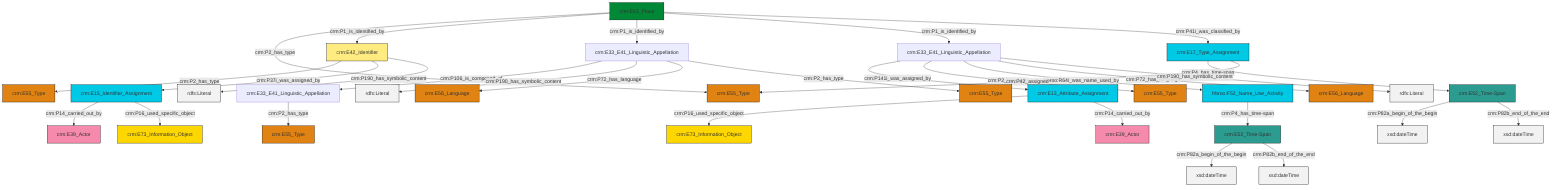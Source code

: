 graph TD
classDef Literal fill:#f2f2f2,stroke:#000000;
classDef CRM_Entity fill:#FFFFFF,stroke:#000000;
classDef Temporal_Entity fill:#00C9E6, stroke:#000000;
classDef Type fill:#E18312, stroke:#000000;
classDef Time-Span fill:#2C9C91, stroke:#000000;
classDef Appellation fill:#FFEB7F, stroke:#000000;
classDef Place fill:#008836, stroke:#000000;
classDef Persistent_Item fill:#B266B2, stroke:#000000;
classDef Conceptual_Object fill:#FFD700, stroke:#000000;
classDef Physical_Thing fill:#D2B48C, stroke:#000000;
classDef Actor fill:#f58aad, stroke:#000000;
classDef PC_Classes fill:#4ce600, stroke:#000000;
classDef Multi fill:#cccccc,stroke:#000000;

0["frbroo:F52_Name_Use_Activity"]:::Temporal_Entity -->|crm:P4_has_time-span| 1["crm:E52_Time-Span"]:::Time-Span
2["crm:E17_Type_Assignment"]:::Temporal_Entity -->|crm:P4_has_time-span| 3["crm:E52_Time-Span"]:::Time-Span
4["crm:E33_E41_Linguistic_Appellation"]:::Default -->|crm:P141i_was_assigned_by| 5["crm:E13_Attribute_Assignment"]:::Temporal_Entity
10["crm:E15_Identifier_Assignment"]:::Temporal_Entity -->|crm:P14_carried_out_by| 11["crm:E39_Actor"]:::Actor
3["crm:E52_Time-Span"]:::Time-Span -->|crm:P82a_begin_of_the_begin| 12[xsd:dateTime]:::Literal
4["crm:E33_E41_Linguistic_Appellation"]:::Default -->|crm:P2_has_type| 13["crm:E55_Type"]:::Type
6["crm:E53_Place"]:::Place -->|crm:P2_has_type| 15["crm:E55_Type"]:::Type
16["crm:E33_E41_Linguistic_Appellation"]:::Default -->|crm:P106_is_composed_of| 17["crm:E33_E41_Linguistic_Appellation"]:::Default
3["crm:E52_Time-Span"]:::Time-Span -->|crm:P82b_end_of_the_end| 20[xsd:dateTime]:::Literal
6["crm:E53_Place"]:::Place -->|crm:P1_is_identified_by| 21["crm:E42_Identifier"]:::Appellation
10["crm:E15_Identifier_Assignment"]:::Temporal_Entity -->|crm:P16_used_specific_object| 27["crm:E73_Information_Object"]:::Conceptual_Object
4["crm:E33_E41_Linguistic_Appellation"]:::Default -->|frbroo:R64i_was_name_used_by| 0["frbroo:F52_Name_Use_Activity"]:::Temporal_Entity
17["crm:E33_E41_Linguistic_Appellation"]:::Default -->|crm:P2_has_type| 29["crm:E55_Type"]:::Type
21["crm:E42_Identifier"]:::Appellation -->|crm:P2_has_type| 31["crm:E55_Type"]:::Type
1["crm:E52_Time-Span"]:::Time-Span -->|crm:P82a_begin_of_the_begin| 33[xsd:dateTime]:::Literal
1["crm:E52_Time-Span"]:::Time-Span -->|crm:P82b_end_of_the_end| 34[xsd:dateTime]:::Literal
21["crm:E42_Identifier"]:::Appellation -->|crm:P37i_was_assigned_by| 10["crm:E15_Identifier_Assignment"]:::Temporal_Entity
4["crm:E33_E41_Linguistic_Appellation"]:::Default -->|crm:P72_has_language| 24["crm:E56_Language"]:::Type
6["crm:E53_Place"]:::Place -->|crm:P1_is_identified_by| 16["crm:E33_E41_Linguistic_Appellation"]:::Default
6["crm:E53_Place"]:::Place -->|crm:P1_is_identified_by| 4["crm:E33_E41_Linguistic_Appellation"]:::Default
6["crm:E53_Place"]:::Place -->|crm:P41i_was_classified_by| 2["crm:E17_Type_Assignment"]:::Temporal_Entity
16["crm:E33_E41_Linguistic_Appellation"]:::Default -->|crm:P190_has_symbolic_content| 44[rdfs:Literal]:::Literal
2["crm:E17_Type_Assignment"]:::Temporal_Entity -->|crm:P42_assigned| 15["crm:E55_Type"]:::Type
4["crm:E33_E41_Linguistic_Appellation"]:::Default -->|crm:P190_has_symbolic_content| 45[rdfs:Literal]:::Literal
16["crm:E33_E41_Linguistic_Appellation"]:::Default -->|crm:P72_has_language| 46["crm:E56_Language"]:::Type
16["crm:E33_E41_Linguistic_Appellation"]:::Default -->|crm:P2_has_type| 22["crm:E55_Type"]:::Type
5["crm:E13_Attribute_Assignment"]:::Temporal_Entity -->|crm:P16_used_specific_object| 8["crm:E73_Information_Object"]:::Conceptual_Object
21["crm:E42_Identifier"]:::Appellation -->|crm:P190_has_symbolic_content| 51[rdfs:Literal]:::Literal
5["crm:E13_Attribute_Assignment"]:::Temporal_Entity -->|crm:P14_carried_out_by| 41["crm:E39_Actor"]:::Actor
